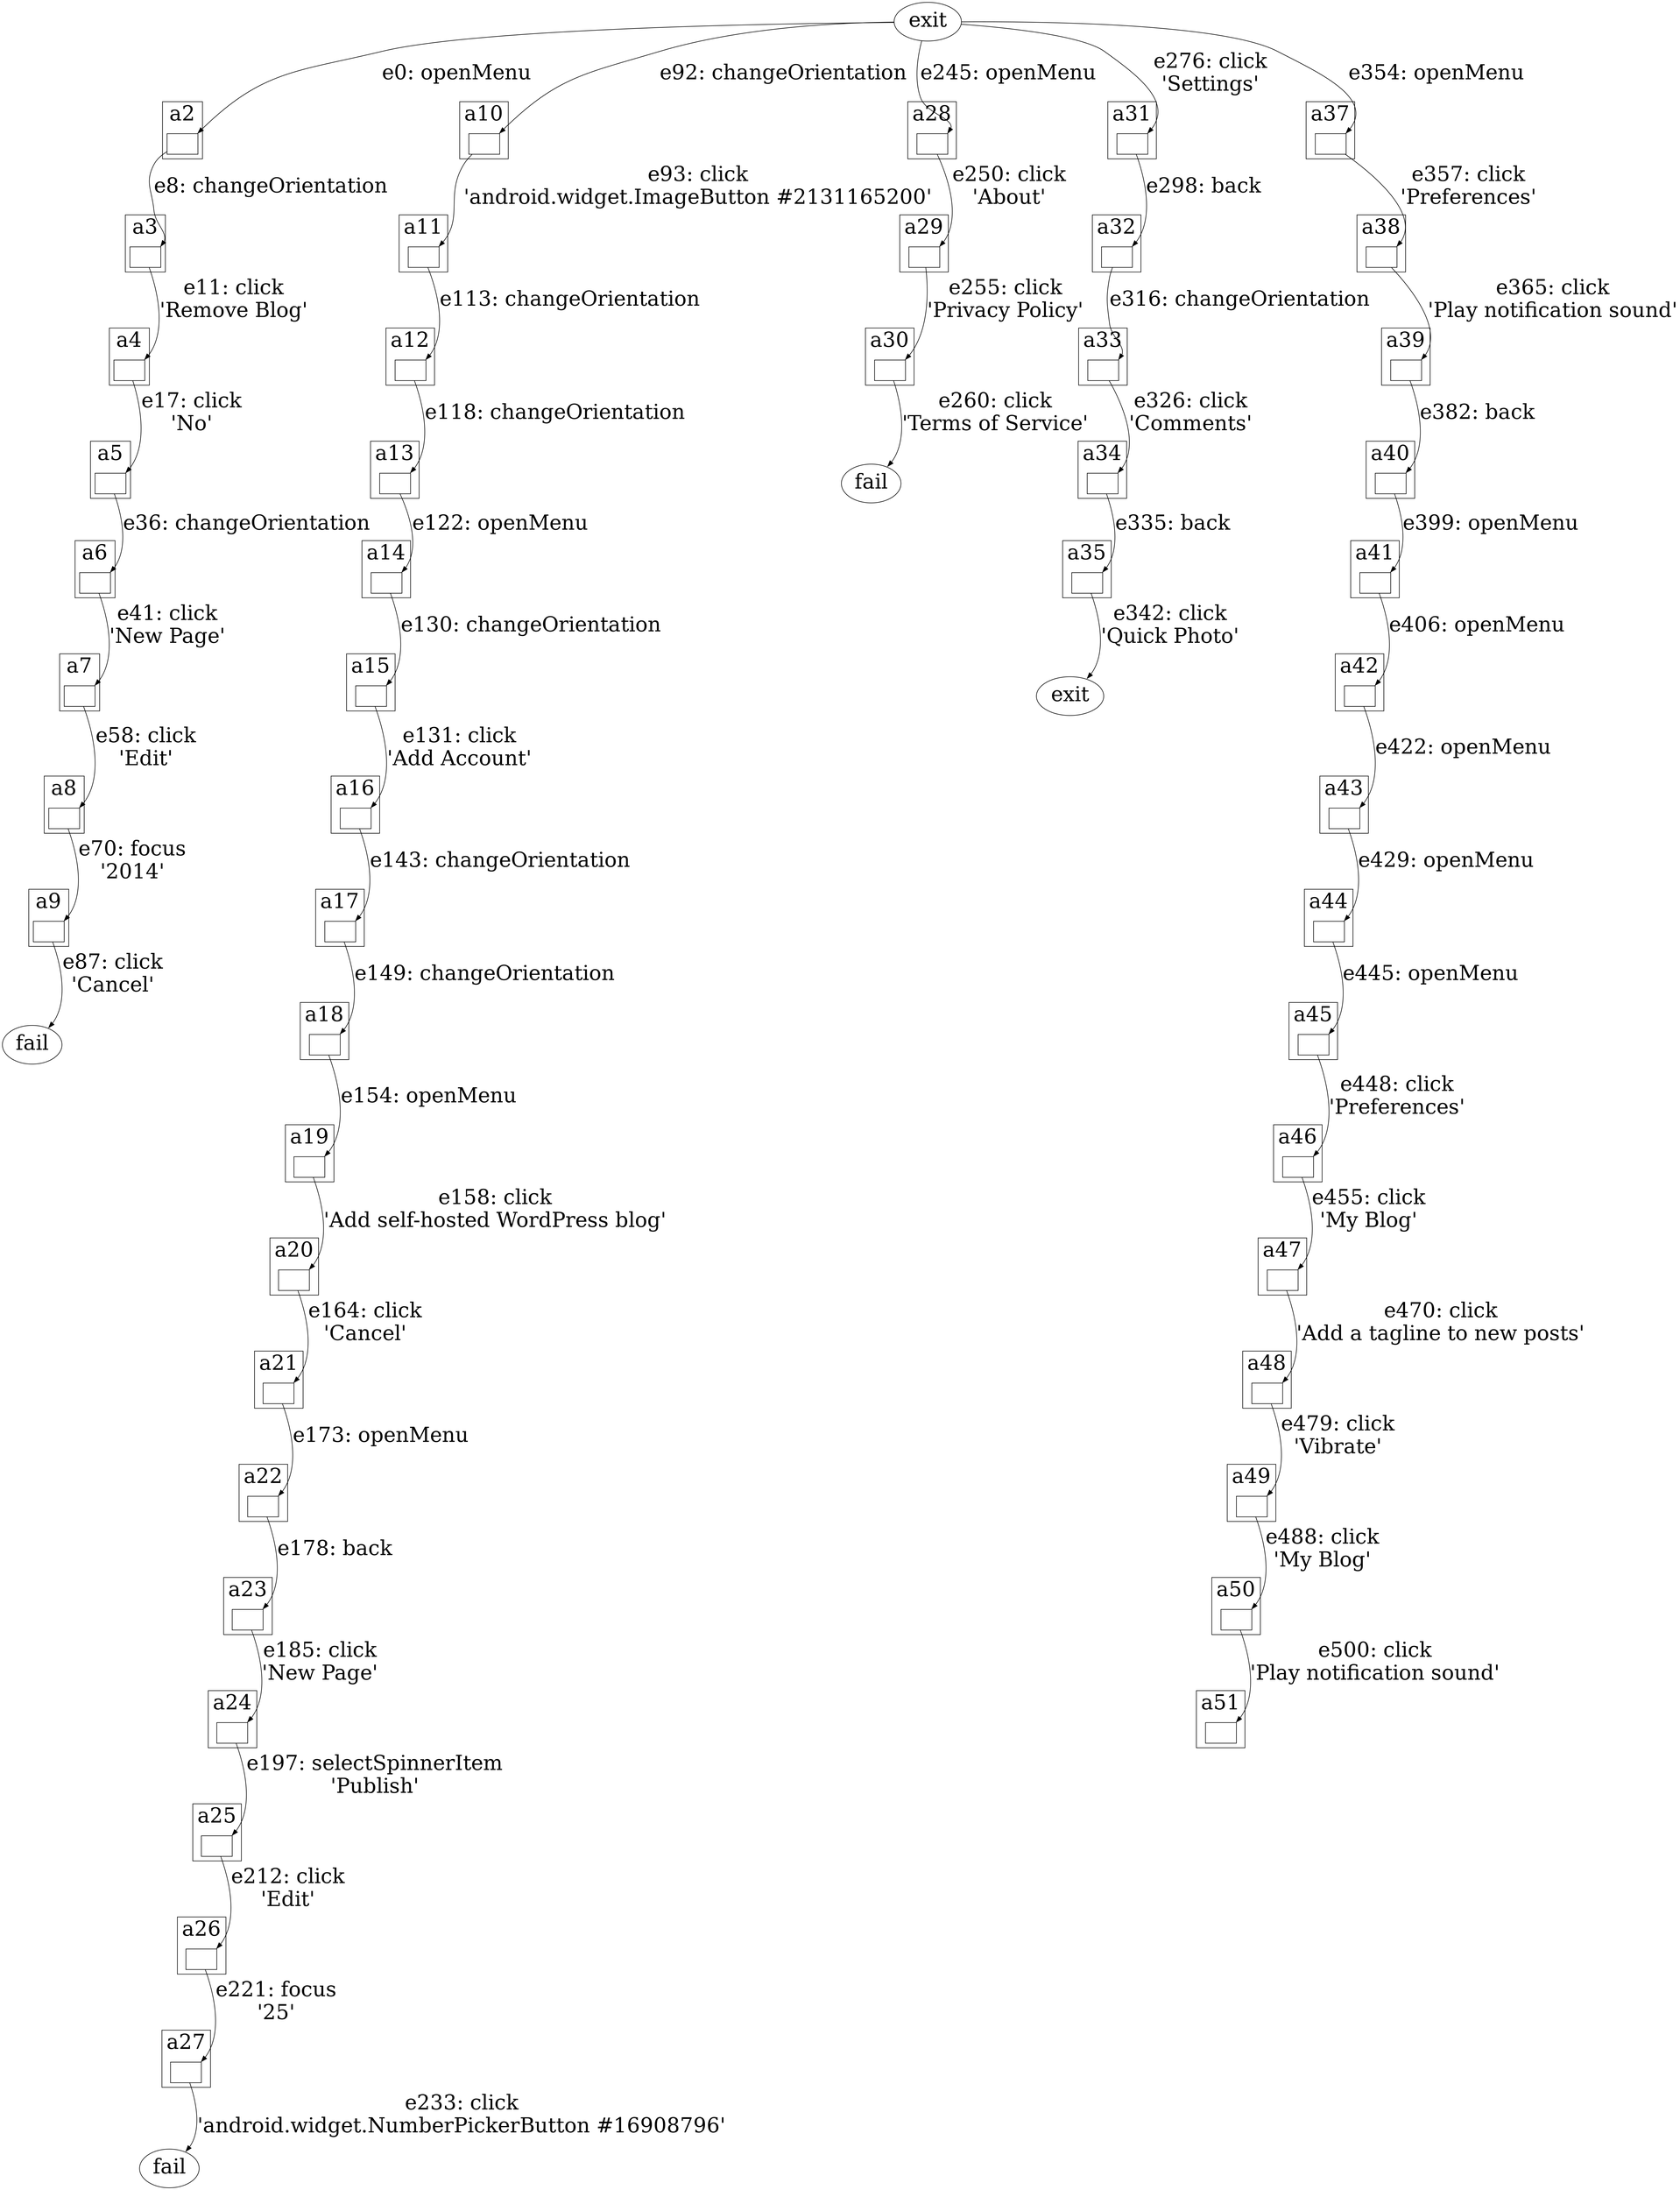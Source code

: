 digraph GuiTree {

	graph [nodesep=1, fontsize=36];
	node [fontsize=36];
	edge [fontsize=36, headport=ne];

## Edges

	a1 -> a2 [label="e0: openMenu"];
	a2 -> a3 [label="e8: changeOrientation"];
	a3 -> a4 [label="e11: click\n'Remove Blog'"];
	a4 -> a5 [label="e17: click\n'No'"];
	a5 -> a6 [label="e36: changeOrientation"];
	a6 -> a7 [label="e41: click\n'New Page'"];
	a7 -> a8 [label="e58: click\n'Edit'"];
	a8 -> a9 [label="e70: focus\n'2014'"];
	a9 -> f0 [label="e87: click\n'Cancel'"];
	a1 -> a10 [label="e92: changeOrientation"];
	a10 -> a11 [label="e93: click\n'android.widget.ImageButton #2131165200'"];
	a11 -> a12 [label="e113: changeOrientation"];
	a12 -> a13 [label="e118: changeOrientation"];
	a13 -> a14 [label="e122: openMenu"];
	a14 -> a15 [label="e130: changeOrientation"];
	a15 -> a16 [label="e131: click\n'Add Account'"];
	a16 -> a17 [label="e143: changeOrientation"];
	a17 -> a18 [label="e149: changeOrientation"];
	a18 -> a19 [label="e154: openMenu"];
	a19 -> a20 [label="e158: click\n'Add self-hosted WordPress blog'"];
	a20 -> a21 [label="e164: click\n'Cancel'"];
	a21 -> a22 [label="e173: openMenu"];
	a22 -> a23 [label="e178: back"];
	a23 -> a24 [label="e185: click\n'New Page'"];
	a24 -> a25 [label="e197: selectSpinnerItem\n'Publish'"];
	a25 -> a26 [label="e212: click\n'Edit'"];
	a26 -> a27 [label="e221: focus\n'25'"];
	a27 -> f1 [label="e233: click\n'android.widget.NumberPickerButton #16908796'"];
	a1 -> a28 [label="e245: openMenu"];
	a28 -> a29 [label="e250: click\n'About'"];
	a29 -> a30 [label="e255: click\n'Privacy Policy'"];
	a30 -> f2 [label="e260: click\n'Terms of Service'"];
	a1 -> a31 [label="e276: click\n'Settings'"];
	a31 -> a32 [label="e298: back"];
	a32 -> a33 [label="e316: changeOrientation"];
	a33 -> a34 [label="e326: click\n'Comments'"];
	a34 -> a35 [label="e335: back"];
	a35 -> a36 [label="e342: click\n'Quick Photo'"];
	a1 -> a37 [label="e354: openMenu"];
	a37 -> a38 [label="e357: click\n'Preferences'"];
	a38 -> a39 [label="e365: click\n'Play notification sound'"];
	a39 -> a40 [label="e382: back"];
	a40 -> a41 [label="e399: openMenu"];
	a41 -> a42 [label="e406: openMenu"];
	a42 -> a43 [label="e422: openMenu"];
	a43 -> a44 [label="e429: openMenu"];
	a44 -> a45 [label="e445: openMenu"];
	a45 -> a46 [label="e448: click\n'Preferences'"];
	a46 -> a47 [label="e455: click\n'My Blog'"];
	a47 -> a48 [label="e470: click\n'Add a tagline to new posts'"];
	a48 -> a49 [label="e479: click\n'Vibrate'"];
	a49 -> a50 [label="e488: click\n'My Blog'"];
	a50 -> a51 [label="e500: click\n'Play notification sound'"];

## Nodes

	a1 [label="exit"];

	subgraph cluster_a2{label="a2"; a2};
	a2 [label="", shapefile="a2.jpg"];

	subgraph cluster_a3{label="a3"; a3};
	a3 [label="", shapefile="a3.jpg"];

	subgraph cluster_a4{label="a4"; a4};
	a4 [label="", shapefile="a4.jpg"];

	subgraph cluster_a5{label="a5"; a5};
	a5 [label="", shapefile="a5.jpg"];

	subgraph cluster_a6{label="a6"; a6};
	a6 [label="", shapefile="a6.jpg"];

	subgraph cluster_a7{label="a7"; a7};
	a7 [label="", shapefile="a7.jpg"];

	subgraph cluster_a8{label="a8"; a8};
	a8 [label="", shapefile="a8.jpg"];

	subgraph cluster_a9{label="a9"; a9};
	a9 [label="", shapefile="a9.jpg"];

	f0 [label="fail"];

	subgraph cluster_a10{label="a10"; a10};
	a10 [label="", shapefile="a10.jpg"];

	subgraph cluster_a11{label="a11"; a11};
	a11 [label="", shapefile="a11.jpg"];

	subgraph cluster_a12{label="a12"; a12};
	a12 [label="", shapefile="a12.jpg"];

	subgraph cluster_a13{label="a13"; a13};
	a13 [label="", shapefile="a13.jpg"];

	subgraph cluster_a14{label="a14"; a14};
	a14 [label="", shapefile="a14.jpg"];

	subgraph cluster_a15{label="a15"; a15};
	a15 [label="", shapefile="a15.jpg"];

	subgraph cluster_a16{label="a16"; a16};
	a16 [label="", shapefile="a16.jpg"];

	subgraph cluster_a17{label="a17"; a17};
	a17 [label="", shapefile="a17.jpg"];

	subgraph cluster_a18{label="a18"; a18};
	a18 [label="", shapefile="a18.jpg"];

	subgraph cluster_a19{label="a19"; a19};
	a19 [label="", shapefile="a19.jpg"];

	subgraph cluster_a20{label="a20"; a20};
	a20 [label="", shapefile="a20.jpg"];

	subgraph cluster_a21{label="a21"; a21};
	a21 [label="", shapefile="a21.jpg"];

	subgraph cluster_a22{label="a22"; a22};
	a22 [label="", shapefile="a22.jpg"];

	subgraph cluster_a23{label="a23"; a23};
	a23 [label="", shapefile="a23.jpg"];

	subgraph cluster_a24{label="a24"; a24};
	a24 [label="", shapefile="a24.jpg"];

	subgraph cluster_a25{label="a25"; a25};
	a25 [label="", shapefile="a25.jpg"];

	subgraph cluster_a26{label="a26"; a26};
	a26 [label="", shapefile="a26.jpg"];

	subgraph cluster_a27{label="a27"; a27};
	a27 [label="", shapefile="a27.jpg"];

	f1 [label="fail"];

	subgraph cluster_a28{label="a28"; a28};
	a28 [label="", shapefile="a28.jpg"];

	subgraph cluster_a29{label="a29"; a29};
	a29 [label="", shapefile="a29.jpg"];

	subgraph cluster_a30{label="a30"; a30};
	a30 [label="", shapefile="a30.jpg"];

	f2 [label="fail"];

	subgraph cluster_a31{label="a31"; a31};
	a31 [label="", shapefile="a31.jpg"];

	subgraph cluster_a32{label="a32"; a32};
	a32 [label="", shapefile="a32.jpg"];

	subgraph cluster_a33{label="a33"; a33};
	a33 [label="", shapefile="a33.jpg"];

	subgraph cluster_a34{label="a34"; a34};
	a34 [label="", shapefile="a34.jpg"];

	subgraph cluster_a35{label="a35"; a35};
	a35 [label="", shapefile="a35.jpg"];

	a36 [label="exit"];

	subgraph cluster_a37{label="a37"; a37};
	a37 [label="", shapefile="a37.jpg"];

	subgraph cluster_a38{label="a38"; a38};
	a38 [label="", shapefile="a38.jpg"];

	subgraph cluster_a39{label="a39"; a39};
	a39 [label="", shapefile="a39.jpg"];

	subgraph cluster_a40{label="a40"; a40};
	a40 [label="", shapefile="a40.jpg"];

	subgraph cluster_a41{label="a41"; a41};
	a41 [label="", shapefile="a41.jpg"];

	subgraph cluster_a42{label="a42"; a42};
	a42 [label="", shapefile="a42.jpg"];

	subgraph cluster_a43{label="a43"; a43};
	a43 [label="", shapefile="a43.jpg"];

	subgraph cluster_a44{label="a44"; a44};
	a44 [label="", shapefile="a44.jpg"];

	subgraph cluster_a45{label="a45"; a45};
	a45 [label="", shapefile="a45.jpg"];

	subgraph cluster_a46{label="a46"; a46};
	a46 [label="", shapefile="a46.jpg"];

	subgraph cluster_a47{label="a47"; a47};
	a47 [label="", shapefile="a47.jpg"];

	subgraph cluster_a48{label="a48"; a48};
	a48 [label="", shapefile="a48.jpg"];

	subgraph cluster_a49{label="a49"; a49};
	a49 [label="", shapefile="a49.jpg"];

	subgraph cluster_a50{label="a50"; a50};
	a50 [label="", shapefile="a50.jpg"];

	subgraph cluster_a51{label="a51"; a51};
	a51 [label="", shapefile="a51.jpg"];

}
